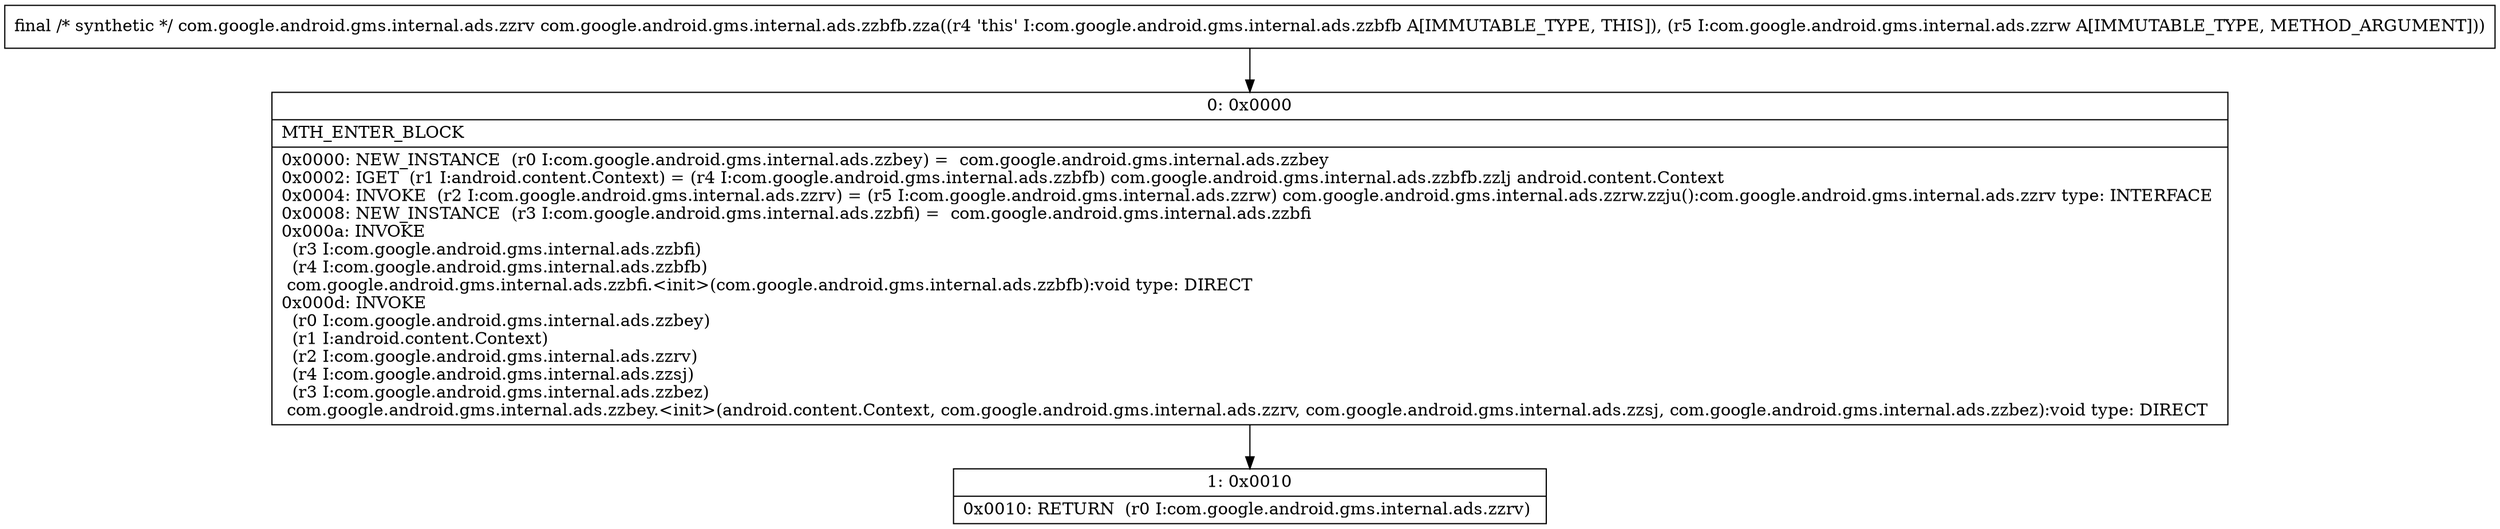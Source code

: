 digraph "CFG forcom.google.android.gms.internal.ads.zzbfb.zza(Lcom\/google\/android\/gms\/internal\/ads\/zzrw;)Lcom\/google\/android\/gms\/internal\/ads\/zzrv;" {
Node_0 [shape=record,label="{0\:\ 0x0000|MTH_ENTER_BLOCK\l|0x0000: NEW_INSTANCE  (r0 I:com.google.android.gms.internal.ads.zzbey) =  com.google.android.gms.internal.ads.zzbey \l0x0002: IGET  (r1 I:android.content.Context) = (r4 I:com.google.android.gms.internal.ads.zzbfb) com.google.android.gms.internal.ads.zzbfb.zzlj android.content.Context \l0x0004: INVOKE  (r2 I:com.google.android.gms.internal.ads.zzrv) = (r5 I:com.google.android.gms.internal.ads.zzrw) com.google.android.gms.internal.ads.zzrw.zzju():com.google.android.gms.internal.ads.zzrv type: INTERFACE \l0x0008: NEW_INSTANCE  (r3 I:com.google.android.gms.internal.ads.zzbfi) =  com.google.android.gms.internal.ads.zzbfi \l0x000a: INVOKE  \l  (r3 I:com.google.android.gms.internal.ads.zzbfi)\l  (r4 I:com.google.android.gms.internal.ads.zzbfb)\l com.google.android.gms.internal.ads.zzbfi.\<init\>(com.google.android.gms.internal.ads.zzbfb):void type: DIRECT \l0x000d: INVOKE  \l  (r0 I:com.google.android.gms.internal.ads.zzbey)\l  (r1 I:android.content.Context)\l  (r2 I:com.google.android.gms.internal.ads.zzrv)\l  (r4 I:com.google.android.gms.internal.ads.zzsj)\l  (r3 I:com.google.android.gms.internal.ads.zzbez)\l com.google.android.gms.internal.ads.zzbey.\<init\>(android.content.Context, com.google.android.gms.internal.ads.zzrv, com.google.android.gms.internal.ads.zzsj, com.google.android.gms.internal.ads.zzbez):void type: DIRECT \l}"];
Node_1 [shape=record,label="{1\:\ 0x0010|0x0010: RETURN  (r0 I:com.google.android.gms.internal.ads.zzrv) \l}"];
MethodNode[shape=record,label="{final \/* synthetic *\/ com.google.android.gms.internal.ads.zzrv com.google.android.gms.internal.ads.zzbfb.zza((r4 'this' I:com.google.android.gms.internal.ads.zzbfb A[IMMUTABLE_TYPE, THIS]), (r5 I:com.google.android.gms.internal.ads.zzrw A[IMMUTABLE_TYPE, METHOD_ARGUMENT])) }"];
MethodNode -> Node_0;
Node_0 -> Node_1;
}

